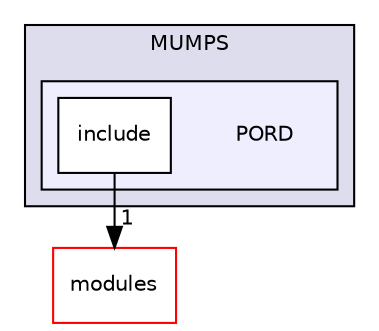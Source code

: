 digraph "data/Ipopt-3.12.8/ThirdParty/Mumps/MUMPS/PORD" {
  compound=true
  node [ fontsize="10", fontname="Helvetica"];
  edge [ labelfontsize="10", labelfontname="Helvetica"];
  subgraph clusterdir_745be377023f7be33e4a9d0fe7149ef8 {
    graph [ bgcolor="#ddddee", pencolor="black", label="MUMPS" fontname="Helvetica", fontsize="10", URL="dir_745be377023f7be33e4a9d0fe7149ef8.html"]
  subgraph clusterdir_6096eb83b6f83b95cd17f5050bdef6c1 {
    graph [ bgcolor="#eeeeff", pencolor="black", label="" URL="dir_6096eb83b6f83b95cd17f5050bdef6c1.html"];
    dir_6096eb83b6f83b95cd17f5050bdef6c1 [shape=plaintext label="PORD"];
    dir_af4826a7ab7628216a708c0cbec128b8 [shape=box label="include" color="black" fillcolor="white" style="filled" URL="dir_af4826a7ab7628216a708c0cbec128b8.html"];
  }
  }
  dir_e05d7e2b1ecd646af5bb94391405f3b5 [shape=box label="modules" fillcolor="white" style="filled" color="red" URL="dir_e05d7e2b1ecd646af5bb94391405f3b5.html"];
  dir_af4826a7ab7628216a708c0cbec128b8->dir_e05d7e2b1ecd646af5bb94391405f3b5 [headlabel="1", labeldistance=1.5 headhref="dir_000029_000030.html"];
}
